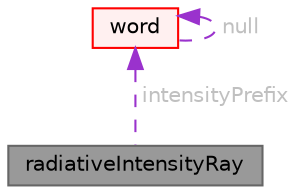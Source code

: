 digraph "radiativeIntensityRay"
{
 // LATEX_PDF_SIZE
  bgcolor="transparent";
  edge [fontname=Helvetica,fontsize=10,labelfontname=Helvetica,labelfontsize=10];
  node [fontname=Helvetica,fontsize=10,shape=box,height=0.2,width=0.4];
  Node1 [id="Node000001",label="radiativeIntensityRay",height=0.2,width=0.4,color="gray40", fillcolor="grey60", style="filled", fontcolor="black",tooltip="Radiation intensity for a ray in a given direction."];
  Node2 -> Node1 [id="edge1_Node000001_Node000002",dir="back",color="darkorchid3",style="dashed",tooltip=" ",label=" intensityPrefix",fontcolor="grey" ];
  Node2 [id="Node000002",label="word",height=0.2,width=0.4,color="red", fillcolor="#FFF0F0", style="filled",URL="$classFoam_1_1word.html",tooltip="A class for handling words, derived from Foam::string."];
  Node2 -> Node2 [id="edge2_Node000002_Node000002",dir="back",color="darkorchid3",style="dashed",tooltip=" ",label=" null",fontcolor="grey" ];
}
